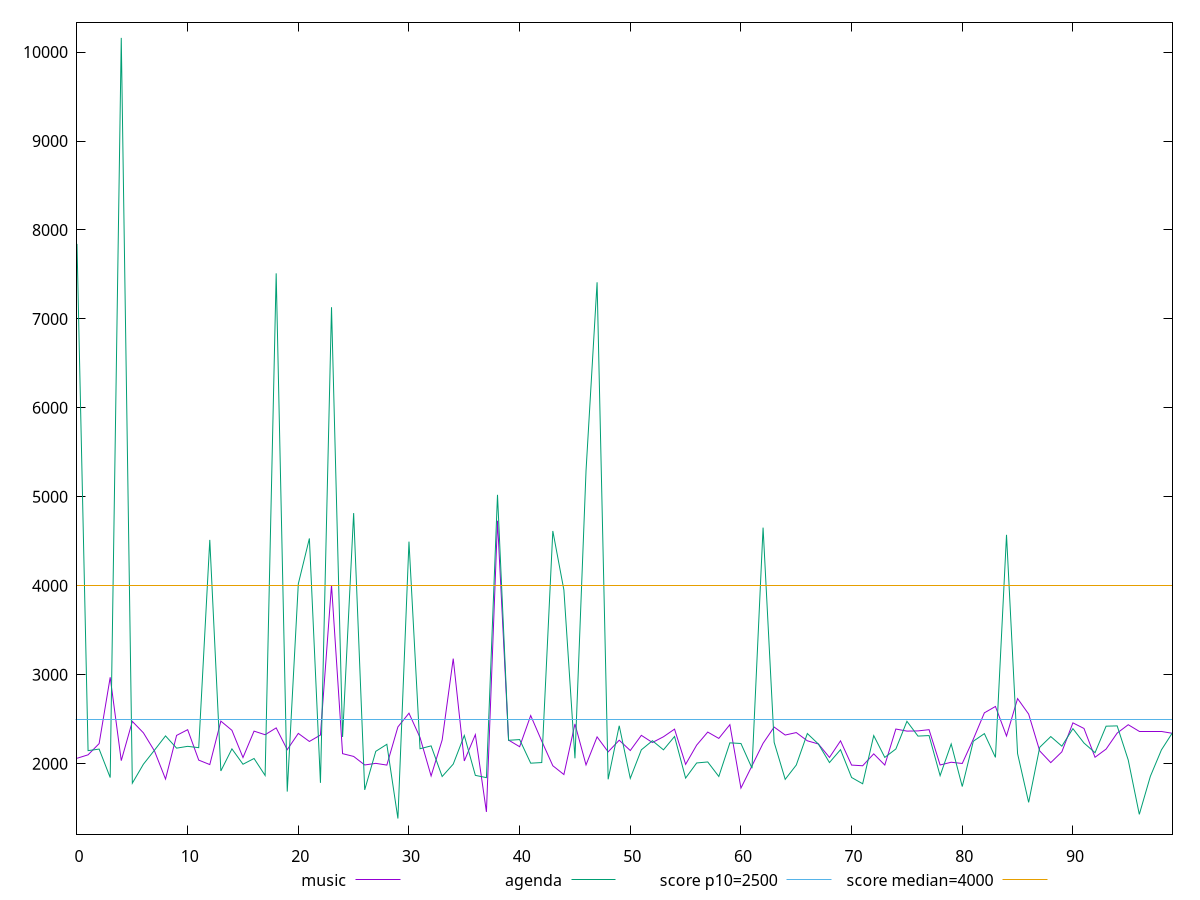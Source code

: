 reset

$music <<EOF
0 2060.379
1 2099.1580000000004
2 2225.576
3 2970.952
4 2033.7829999999997
5 2474.9982999999997
6 2346.6585000000005
7 2142.8884999999996
8 1827.0700000000002
9 2317.402
10 2381.859
11 2039.8310000000001
12 1989.5919999999996
13 2478.252
14 2374.6935000000003
15 2068.8679999999995
16 2365.641
17 2325.176
18 2402.014
19 2157.488
20 2340.2609
21 2249.4941999999996
22 2321.7111999999997
23 4007.6965
24 2112.3976
25 2081.2445000000002
26 1985.2309999999998
27 2003.319
28 1983.8451000000005
29 2413.155
30 2567.241
31 2293.778
32 1861.8270000000002
33 2266.5499999999997
34 3180.7405000000003
35 2030.3760000000002
36 2326.21645
37 1457.3560000000002
38 4730.5805
39 2264.898
40 2190.3819999999996
41 2540.74945
42 2252.9590499999995
43 1976.4669999999996
44 1877.6339999999996
45 2446.5099
46 1985.938
47 2300.7882
48 2132.824
49 2263.58195
50 2147.44
51 2318.3264999999997
52 2237.71
53 2302.377
54 2388.0778
55 1992.1699999999996
56 2208.547
57 2354.999
58 2283.8295
59 2438.2709999999997
60 1724.993
61 1975.9560000000001
62 2228.7380000000003
63 2411.23395
64 2321.7681999999995
65 2349.346
66 2257.062000000001
67 2221.136
68 2069.9959999999996
69 2256.3255
70 1983.8549
71 1976.201
72 2110.0905
73 1984.386
74 2389.2609999999995
75 2365.828
76 2368.1320499999997
77 2381.948
78 1985.049
79 2015.9009999999996
80 2001.9679999999998
81 2275.264
82 2571.634
83 2643.0205000000005
84 2310.8599999999997
85 2731.399
86 2557.134
87 2143.1179999999995
88 2011.4669999999996
89 2132.634
90 2458.5115
91 2395.678
92 2071.9519999999998
93 2163.7360000000003
94 2343.596
95 2437.6684999999998
96 2362.3427
97 2362.3194
98 2361.8410000000003
99 2340.8360000000002
EOF

$agenda <<EOF
0 7843.148999999999
1 2146.3680000000004
2 2163.6820000000002
3 1843.6299999999999
4 10159.043500000002
5 1780.575
6 1993.4420000000005
7 2151.136
8 2311.892
9 2174.2960000000003
10 2194.6840000000007
11 2179.5519999999997
12 4515.235
13 1917.9
14 2166.044000000001
15 1993.36
16 2058.016
17 1867.1639999999998
18 7511.817999999999
19 1685.6599999999999
20 4021.1355000000003
21 4531.923
22 1783.908
23 7131.521500000001
24 2300.1299999999997
25 4817.028999999999
26 1705.368
27 2138.456
28 2217.4579999999996
29 1383.1580000000001
30 4496.152
31 2167.8039999999996
32 2199.7279999999996
33 1855.5618
34 1994.8379999999997
35 2316.7279999999996
36 1868.2559999999999
37 1842.8740000000003
38 5022.02
39 2262.5648
40 2270.72
41 2005.2039999999997
42 2012.4759999999997
43 4615.734
44 3952.4
45 2060.21
46 5291.164
47 7411.904000000002
48 1824.114
49 2426.1439999999993
50 1834.7639999999997
51 2155.4416
52 2257.5904000000005
53 2155.4248000000002
54 2305.3166999999994
55 1837.6919999999998
56 2007.8235
57 2019.0679999999998
58 1855.7939999999999
59 2233.915
60 2226.6679999999997
61 1948.6635
62 4653.739
63 2240.4
64 1823.5860000000002
65 1984.2859999999996
66 2338.5029999999997
67 2220.5200000000004
68 2012.377
69 2157.2670000000003
70 1844.4180000000001
71 1773.808
72 2315.6397
73 2070.388
74 2164.7999999999997
75 2476.0485
76 2309.836
77 2315.7470000000003
78 1865.205
79 2221.2776
80 1742.8269999999998
81 2252.244
82 2337.474
83 2070.451
84 4572.280999999999
85 2112.822
86 1564.512
87 2183.68
88 2304.4856
89 2196.5519999999997
90 2393.4115
91 2232.076
92 2123.275
93 2421.3016000000007
94 2424.5600000000004
95 2040.885
96 1429.7600000000002
97 1857.774
98 2154.832
99 2348.328
EOF

set key outside below
set xrange [0:99]
set yrange [1207.64029:10334.561210000002]
set trange [1207.64029:10334.561210000002]
set terminal svg size 640, 520 enhanced background rgb 'white'
set output "report/report_00029_2021-02-24T13-36-40.390Z/largest-contentful-paint/comparison/line/0_vs_1.svg"

plot $music title "music" with line, \
     $agenda title "agenda" with line, \
     2500 title "score p10=2500", \
     4000 title "score median=4000"

reset
